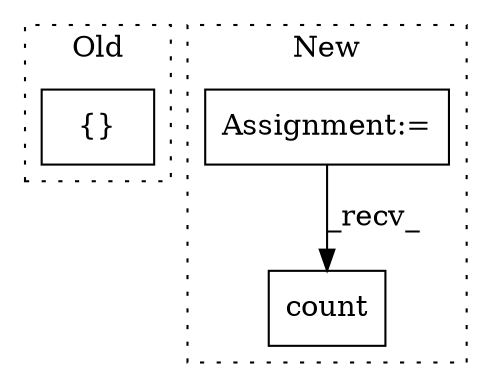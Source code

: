 digraph G {
subgraph cluster0 {
1 [label="{}" a="4" s="4298,4304" l="1,1" shape="box"];
label = "Old";
style="dotted";
}
subgraph cluster1 {
2 [label="count" a="32" s="4464" l="7" shape="box"];
3 [label="Assignment:=" a="7" s="3828" l="9" shape="box"];
label = "New";
style="dotted";
}
3 -> 2 [label="_recv_"];
}